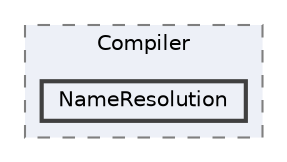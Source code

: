 digraph "/Users/fola/Documents/ArkScript/Ark/include/Ark/Compiler/NameResolution"
{
 // INTERACTIVE_SVG=YES
 // LATEX_PDF_SIZE
  bgcolor="transparent";
  edge [fontname=Helvetica,fontsize=10,labelfontname=Helvetica,labelfontsize=10];
  node [fontname=Helvetica,fontsize=10,shape=box,height=0.2,width=0.4];
  compound=true
  subgraph clusterdir_e4f19535f57335fb80a0267cec25bf70 {
    graph [ bgcolor="#edf0f7", pencolor="grey50", label="Compiler", fontname=Helvetica,fontsize=10 style="filled,dashed", URL="dir_e4f19535f57335fb80a0267cec25bf70.html",tooltip=""]
  dir_7af1ad8c04f38ec2fb191400d7a454aa [label="NameResolution", fillcolor="#edf0f7", color="grey25", style="filled,bold", URL="dir_7af1ad8c04f38ec2fb191400d7a454aa.html",tooltip=""];
  }
}
